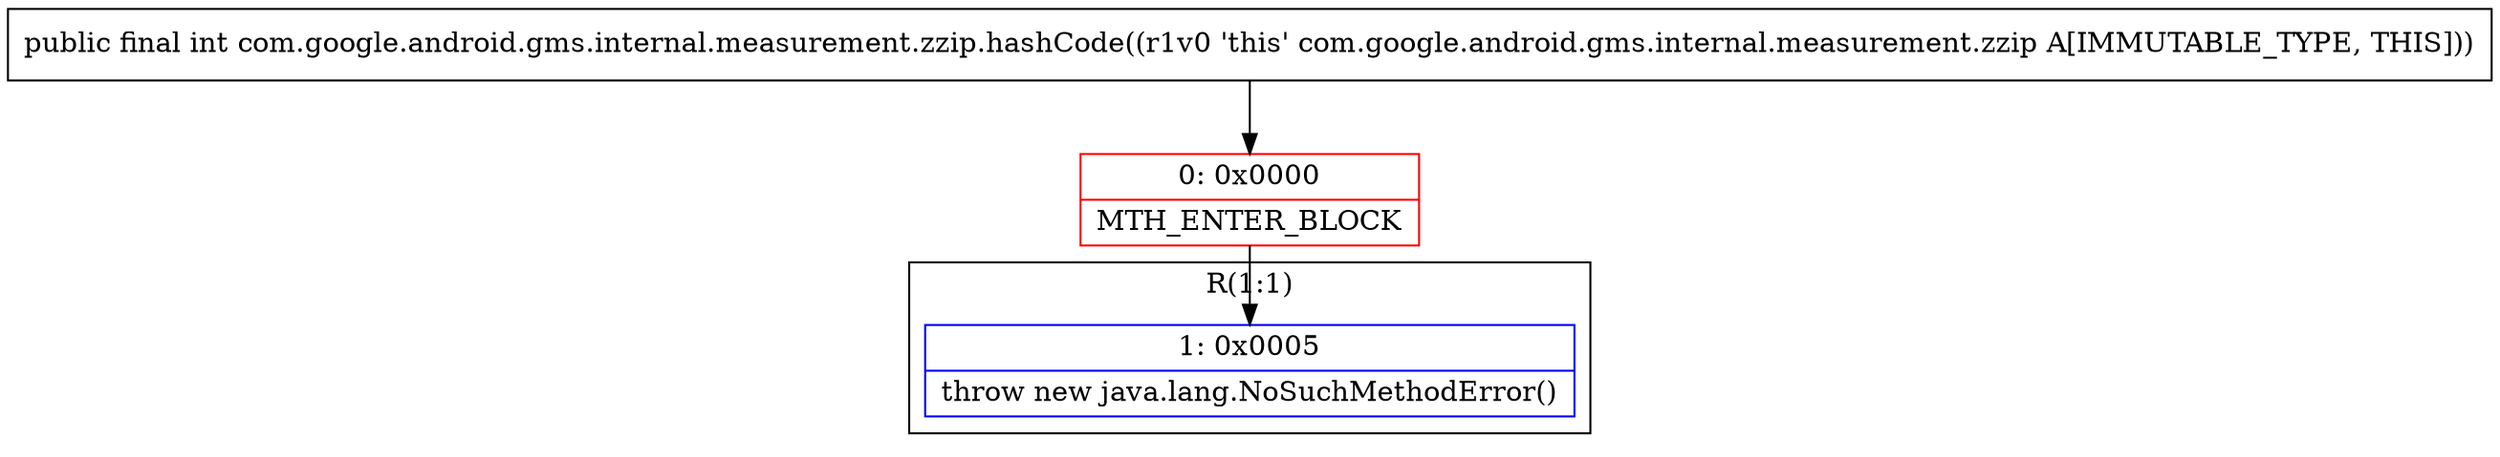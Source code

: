 digraph "CFG forcom.google.android.gms.internal.measurement.zzip.hashCode()I" {
subgraph cluster_Region_1936599235 {
label = "R(1:1)";
node [shape=record,color=blue];
Node_1 [shape=record,label="{1\:\ 0x0005|throw new java.lang.NoSuchMethodError()\l}"];
}
Node_0 [shape=record,color=red,label="{0\:\ 0x0000|MTH_ENTER_BLOCK\l}"];
MethodNode[shape=record,label="{public final int com.google.android.gms.internal.measurement.zzip.hashCode((r1v0 'this' com.google.android.gms.internal.measurement.zzip A[IMMUTABLE_TYPE, THIS])) }"];
MethodNode -> Node_0;
Node_0 -> Node_1;
}

